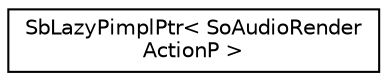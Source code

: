 digraph "Graphical Class Hierarchy"
{
 // LATEX_PDF_SIZE
  edge [fontname="Helvetica",fontsize="10",labelfontname="Helvetica",labelfontsize="10"];
  node [fontname="Helvetica",fontsize="10",shape=record];
  rankdir="LR";
  Node0 [label="SbLazyPimplPtr\< SoAudioRender\lActionP \>",height=0.2,width=0.4,color="black", fillcolor="white", style="filled",URL="$classSbLazyPimplPtr.html",tooltip=" "];
}
